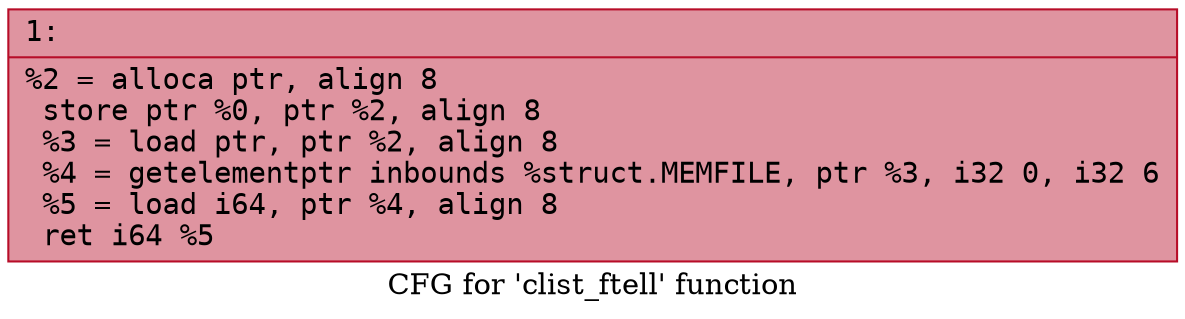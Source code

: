 digraph "CFG for 'clist_ftell' function" {
	label="CFG for 'clist_ftell' function";

	Node0x600000e1d540 [shape=record,color="#b70d28ff", style=filled, fillcolor="#b70d2870" fontname="Courier",label="{1:\l|  %2 = alloca ptr, align 8\l  store ptr %0, ptr %2, align 8\l  %3 = load ptr, ptr %2, align 8\l  %4 = getelementptr inbounds %struct.MEMFILE, ptr %3, i32 0, i32 6\l  %5 = load i64, ptr %4, align 8\l  ret i64 %5\l}"];
}
